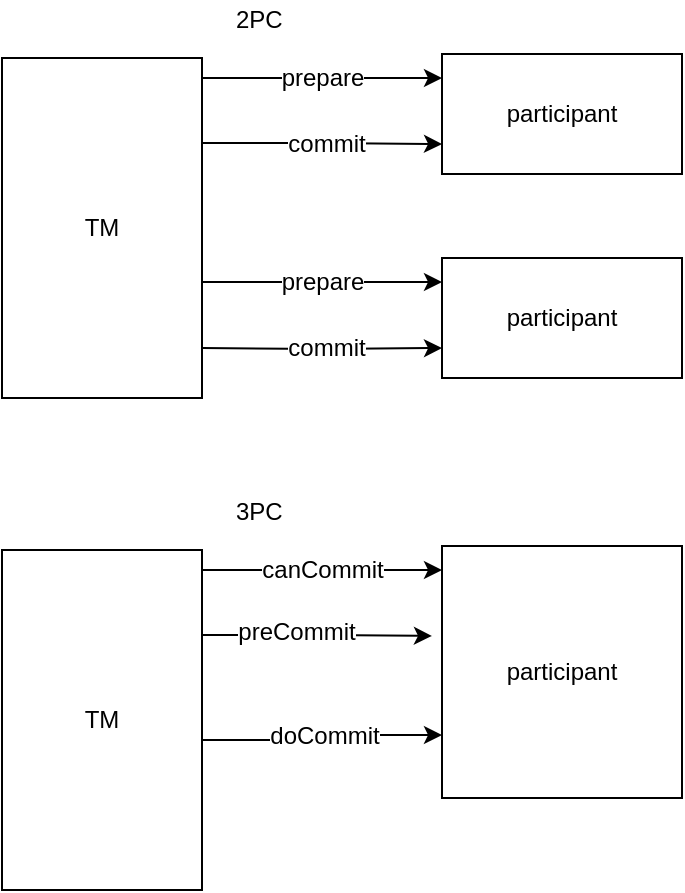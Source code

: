 <mxfile version="12.1.8" type="github" pages="1">
  <diagram id="R6unVtGWUoCivSBzeU2Y" name="Page-1">
    <mxGraphModel dx="1087" dy="593" grid="0" gridSize="10" guides="1" tooltips="1" connect="1" arrows="1" fold="1" page="0" pageScale="1" pageWidth="827" pageHeight="1169" math="0" shadow="0">
      <root>
        <mxCell id="0"/>
        <mxCell id="1" parent="0"/>
        <mxCell id="9Zas2AouOm9m3pcNLAuo-4" style="edgeStyle=orthogonalEdgeStyle;rounded=0;orthogonalLoop=1;jettySize=auto;html=1;exitX=1;exitY=0.25;exitDx=0;exitDy=0;entryX=0;entryY=0.75;entryDx=0;entryDy=0;" edge="1" parent="1" source="9Zas2AouOm9m3pcNLAuo-1" target="9Zas2AouOm9m3pcNLAuo-2">
          <mxGeometry relative="1" as="geometry"/>
        </mxCell>
        <mxCell id="9Zas2AouOm9m3pcNLAuo-7" value="commit" style="text;html=1;resizable=0;points=[];align=center;verticalAlign=middle;labelBackgroundColor=#ffffff;" vertex="1" connectable="0" parent="9Zas2AouOm9m3pcNLAuo-4">
          <mxGeometry x="0.033" relative="1" as="geometry">
            <mxPoint as="offset"/>
          </mxGeometry>
        </mxCell>
        <mxCell id="9Zas2AouOm9m3pcNLAuo-1" value="TM" style="rounded=0;whiteSpace=wrap;html=1;" vertex="1" parent="1">
          <mxGeometry x="230" y="130" width="100" height="170" as="geometry"/>
        </mxCell>
        <mxCell id="9Zas2AouOm9m3pcNLAuo-2" value="participant" style="rounded=0;whiteSpace=wrap;html=1;" vertex="1" parent="1">
          <mxGeometry x="450" y="128" width="120" height="60" as="geometry"/>
        </mxCell>
        <mxCell id="9Zas2AouOm9m3pcNLAuo-5" style="edgeStyle=orthogonalEdgeStyle;rounded=0;orthogonalLoop=1;jettySize=auto;html=1;exitX=1;exitY=0.25;exitDx=0;exitDy=0;entryX=0;entryY=0.75;entryDx=0;entryDy=0;" edge="1" parent="1">
          <mxGeometry relative="1" as="geometry">
            <mxPoint x="330" y="140" as="sourcePoint"/>
            <mxPoint x="450" y="140" as="targetPoint"/>
          </mxGeometry>
        </mxCell>
        <mxCell id="9Zas2AouOm9m3pcNLAuo-8" value="prepare" style="text;html=1;resizable=0;points=[];align=center;verticalAlign=middle;labelBackgroundColor=#ffffff;" vertex="1" connectable="0" parent="9Zas2AouOm9m3pcNLAuo-5">
          <mxGeometry x="-0.317" y="-2" relative="1" as="geometry">
            <mxPoint x="19" y="-2" as="offset"/>
          </mxGeometry>
        </mxCell>
        <mxCell id="9Zas2AouOm9m3pcNLAuo-10" style="edgeStyle=orthogonalEdgeStyle;rounded=0;orthogonalLoop=1;jettySize=auto;html=1;exitX=1;exitY=0.25;exitDx=0;exitDy=0;entryX=0;entryY=0.75;entryDx=0;entryDy=0;" edge="1" parent="1" target="9Zas2AouOm9m3pcNLAuo-12">
          <mxGeometry relative="1" as="geometry">
            <mxPoint x="330" y="275" as="sourcePoint"/>
          </mxGeometry>
        </mxCell>
        <mxCell id="9Zas2AouOm9m3pcNLAuo-11" value="commit" style="text;html=1;resizable=0;points=[];align=center;verticalAlign=middle;labelBackgroundColor=#ffffff;" vertex="1" connectable="0" parent="9Zas2AouOm9m3pcNLAuo-10">
          <mxGeometry x="0.033" relative="1" as="geometry">
            <mxPoint as="offset"/>
          </mxGeometry>
        </mxCell>
        <mxCell id="9Zas2AouOm9m3pcNLAuo-12" value="participant" style="rounded=0;whiteSpace=wrap;html=1;" vertex="1" parent="1">
          <mxGeometry x="450" y="230" width="120" height="60" as="geometry"/>
        </mxCell>
        <mxCell id="9Zas2AouOm9m3pcNLAuo-13" style="edgeStyle=orthogonalEdgeStyle;rounded=0;orthogonalLoop=1;jettySize=auto;html=1;exitX=1;exitY=0.25;exitDx=0;exitDy=0;entryX=0;entryY=0.75;entryDx=0;entryDy=0;" edge="1" parent="1">
          <mxGeometry relative="1" as="geometry">
            <mxPoint x="330" y="242" as="sourcePoint"/>
            <mxPoint x="450" y="242" as="targetPoint"/>
          </mxGeometry>
        </mxCell>
        <mxCell id="9Zas2AouOm9m3pcNLAuo-14" value="prepare" style="text;html=1;resizable=0;points=[];align=center;verticalAlign=middle;labelBackgroundColor=#ffffff;" vertex="1" connectable="0" parent="9Zas2AouOm9m3pcNLAuo-13">
          <mxGeometry x="-0.317" y="-2" relative="1" as="geometry">
            <mxPoint x="19" y="-2" as="offset"/>
          </mxGeometry>
        </mxCell>
        <mxCell id="9Zas2AouOm9m3pcNLAuo-15" value="2PC" style="text;html=1;resizable=0;points=[];autosize=1;align=left;verticalAlign=top;spacingTop=-4;" vertex="1" parent="1">
          <mxGeometry x="345" y="101" width="40" height="20" as="geometry"/>
        </mxCell>
        <mxCell id="9Zas2AouOm9m3pcNLAuo-16" style="edgeStyle=orthogonalEdgeStyle;rounded=0;orthogonalLoop=1;jettySize=auto;html=1;exitX=1;exitY=0.559;exitDx=0;exitDy=0;entryX=0;entryY=0.75;entryDx=0;entryDy=0;exitPerimeter=0;" edge="1" parent="1" source="9Zas2AouOm9m3pcNLAuo-18" target="9Zas2AouOm9m3pcNLAuo-19">
          <mxGeometry relative="1" as="geometry"/>
        </mxCell>
        <mxCell id="9Zas2AouOm9m3pcNLAuo-17" value="doCommit" style="text;html=1;resizable=0;points=[];align=center;verticalAlign=middle;labelBackgroundColor=#ffffff;" vertex="1" connectable="0" parent="9Zas2AouOm9m3pcNLAuo-16">
          <mxGeometry x="0.033" relative="1" as="geometry">
            <mxPoint as="offset"/>
          </mxGeometry>
        </mxCell>
        <mxCell id="9Zas2AouOm9m3pcNLAuo-30" style="edgeStyle=orthogonalEdgeStyle;rounded=0;orthogonalLoop=1;jettySize=auto;html=1;exitX=1;exitY=0.25;exitDx=0;exitDy=0;entryX=-0.042;entryY=0.357;entryDx=0;entryDy=0;entryPerimeter=0;" edge="1" parent="1" source="9Zas2AouOm9m3pcNLAuo-18" target="9Zas2AouOm9m3pcNLAuo-19">
          <mxGeometry relative="1" as="geometry"/>
        </mxCell>
        <mxCell id="9Zas2AouOm9m3pcNLAuo-31" value="preCommit" style="text;html=1;resizable=0;points=[];align=center;verticalAlign=middle;labelBackgroundColor=#ffffff;" vertex="1" connectable="0" parent="9Zas2AouOm9m3pcNLAuo-30">
          <mxGeometry x="-0.183" y="2" relative="1" as="geometry">
            <mxPoint as="offset"/>
          </mxGeometry>
        </mxCell>
        <mxCell id="9Zas2AouOm9m3pcNLAuo-18" value="TM" style="rounded=0;whiteSpace=wrap;html=1;" vertex="1" parent="1">
          <mxGeometry x="230" y="376" width="100" height="170" as="geometry"/>
        </mxCell>
        <mxCell id="9Zas2AouOm9m3pcNLAuo-19" value="participant" style="rounded=0;whiteSpace=wrap;html=1;" vertex="1" parent="1">
          <mxGeometry x="450" y="374" width="120" height="126" as="geometry"/>
        </mxCell>
        <mxCell id="9Zas2AouOm9m3pcNLAuo-20" style="edgeStyle=orthogonalEdgeStyle;rounded=0;orthogonalLoop=1;jettySize=auto;html=1;exitX=1;exitY=0.25;exitDx=0;exitDy=0;entryX=0;entryY=0.75;entryDx=0;entryDy=0;" edge="1" parent="1">
          <mxGeometry relative="1" as="geometry">
            <mxPoint x="330" y="386" as="sourcePoint"/>
            <mxPoint x="450" y="386" as="targetPoint"/>
          </mxGeometry>
        </mxCell>
        <mxCell id="9Zas2AouOm9m3pcNLAuo-21" value="canCommit" style="text;html=1;resizable=0;points=[];align=center;verticalAlign=middle;labelBackgroundColor=#ffffff;" vertex="1" connectable="0" parent="9Zas2AouOm9m3pcNLAuo-20">
          <mxGeometry x="-0.317" y="-2" relative="1" as="geometry">
            <mxPoint x="19" y="-2" as="offset"/>
          </mxGeometry>
        </mxCell>
        <mxCell id="9Zas2AouOm9m3pcNLAuo-27" value="3PC" style="text;html=1;resizable=0;points=[];autosize=1;align=left;verticalAlign=top;spacingTop=-4;" vertex="1" parent="1">
          <mxGeometry x="345" y="347" width="33" height="14" as="geometry"/>
        </mxCell>
      </root>
    </mxGraphModel>
  </diagram>
</mxfile>
